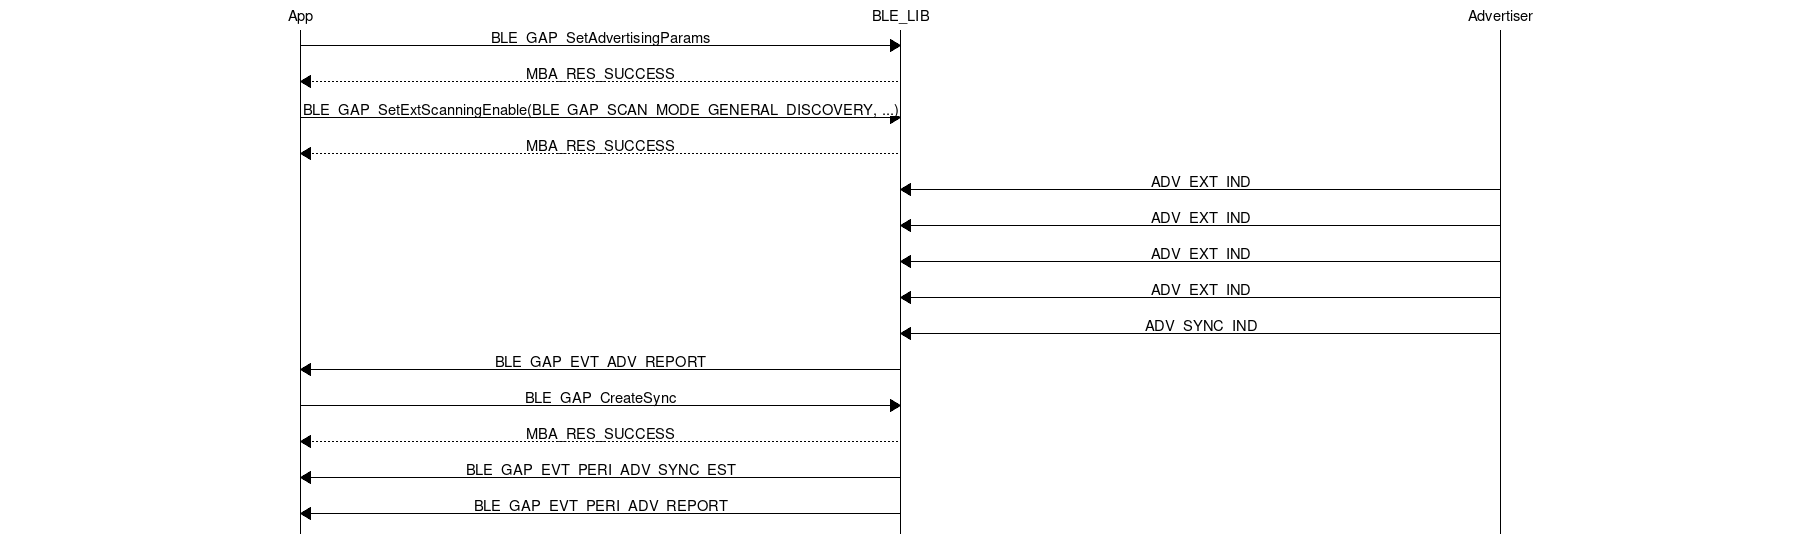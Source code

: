 /* ADV */
/* 1.starting advertising. */
/* 2.changing advertising data under advertising enabled. */
/* 3.changing advertising parameter under advertising enabled. */
/* 4.stopping advertising under advertising enabled. */
/* 5.advertising timeout. */
/* 6.becoming peripheral role under advertising enabled. */

/* EXT ADV */
/* 7.starting extended advertising. */
/* 8.changing advertising data under extended advertising enabled. */
/* 9.changing extended advertising parameter extended advertising enabled. */
/* 10.receiving BLE_GAP_EVT_SCAN_REQ_RECEIVED event. */
/* 11.stopping extended advertising. */
/* 12.becoming peripheral role under extended advertising enabled. */


/* SCAN */
/* 1.starting active scan. */
/* 2.starting passive scan. */
/* 3.receiving ADV_DIRECT_IND. */
/* 4.scan timeout. */

/* EXT SCAN */
/* 5.starting extended active scan. */
/* 6.starting extended passive scan. */
/* 7.receiving incomplete advertising report. */
/* 8.extended scan timeout. */


/* Periodic Sync */
/* Example of starting scanning */

msc{
    hscale="3";
    App, BLE_LIB, Advertiser;

    App => BLE_LIB [label="BLE_GAP_SetAdvertisingParams"];
    BLE_LIB >> App[label="MBA_RES_SUCCESS"];

    App => BLE_LIB [label="BLE_GAP_SetExtScanningEnable(BLE_GAP_SCAN_MODE_GENERAL_DISCOVERY, ...)"];
    BLE_LIB >> App[label="MBA_RES_SUCCESS"];

    Advertiser => BLE_LIB [label="ADV_EXT_IND"];
    Advertiser => BLE_LIB [label="ADV_EXT_IND"];
    Advertiser => BLE_LIB [label="ADV_EXT_IND"];
    Advertiser => BLE_LIB [label="ADV_EXT_IND"];
    Advertiser => BLE_LIB [label="ADV_SYNC_IND"];

    BLE_LIB => App [label="BLE_GAP_EVT_ADV_REPORT"];

    App => BLE_LIB [label="BLE_GAP_CreateSync"];
    BLE_LIB >> App[label="MBA_RES_SUCCESS"];

    BLE_LIB => App [label="BLE_GAP_EVT_PERI_ADV_SYNC_EST"];
    BLE_LIB => App [label="BLE_GAP_EVT_PERI_ADV_REPORT"];
}



/* Periodic Advertising */
/* Example of starting advertising */

/* msc{ */
/*     hscale="3"; */
/*     App, BLE_LIB, Scanner; */
/*  */
/*     App => BLE_LIB [label="BLE_GAP_SetExtAdvParams"]; */
/*     BLE_LIB >> App[label="MBA_RES_SUCCESS"]; */
/*  */
/*     App => BLE_LIB [label="BLE_GAP_SetExtAdvData"]; */
/*     BLE_LIB >> App[label="MBA_RES_SUCCESS"]; */
/*  */
/*     App => BLE_LIB [label="BLE_GAP_SetExtScanRspData"]; */
/*     BLE_LIB >> App[label="MBA_RES_SUCCESS"]; */
/*  */
/*     App => BLE_LIB [label="BLE_GAP_SetExtAdvEnable(enable, ..)"]; */
/*     BLE_LIB >> App[label="MBA_RES_SUCCESS"]; */
/*  */
/*     BLE_LIB :> Scanner [label="Advertising(ADV_EXT_IND/ADV_NONCONN_IND/ADV_SCAN_IND)"]; */
/*     BLE_LIB :> Scanner [label="Advertising(ADV_EXT_IND/ADV_NONCONN_IND/ADV_SCAN_IND)"]; */
/*     BLE_LIB :> Scanner [label="Advertising(ADV_EXT_IND/ADV_NONCONN_IND/ADV_SCAN_IND)"]; */
/*     BLE_LIB :> Scanner [label="....."]; */
/*     BLE_LIB :> Scanner [label="Advertising(ADV_EXT_IND/ADV_NONCONN_IND/ADV_SCAN_IND)"]; */
/* } */


/* Example of advertising timeout */
